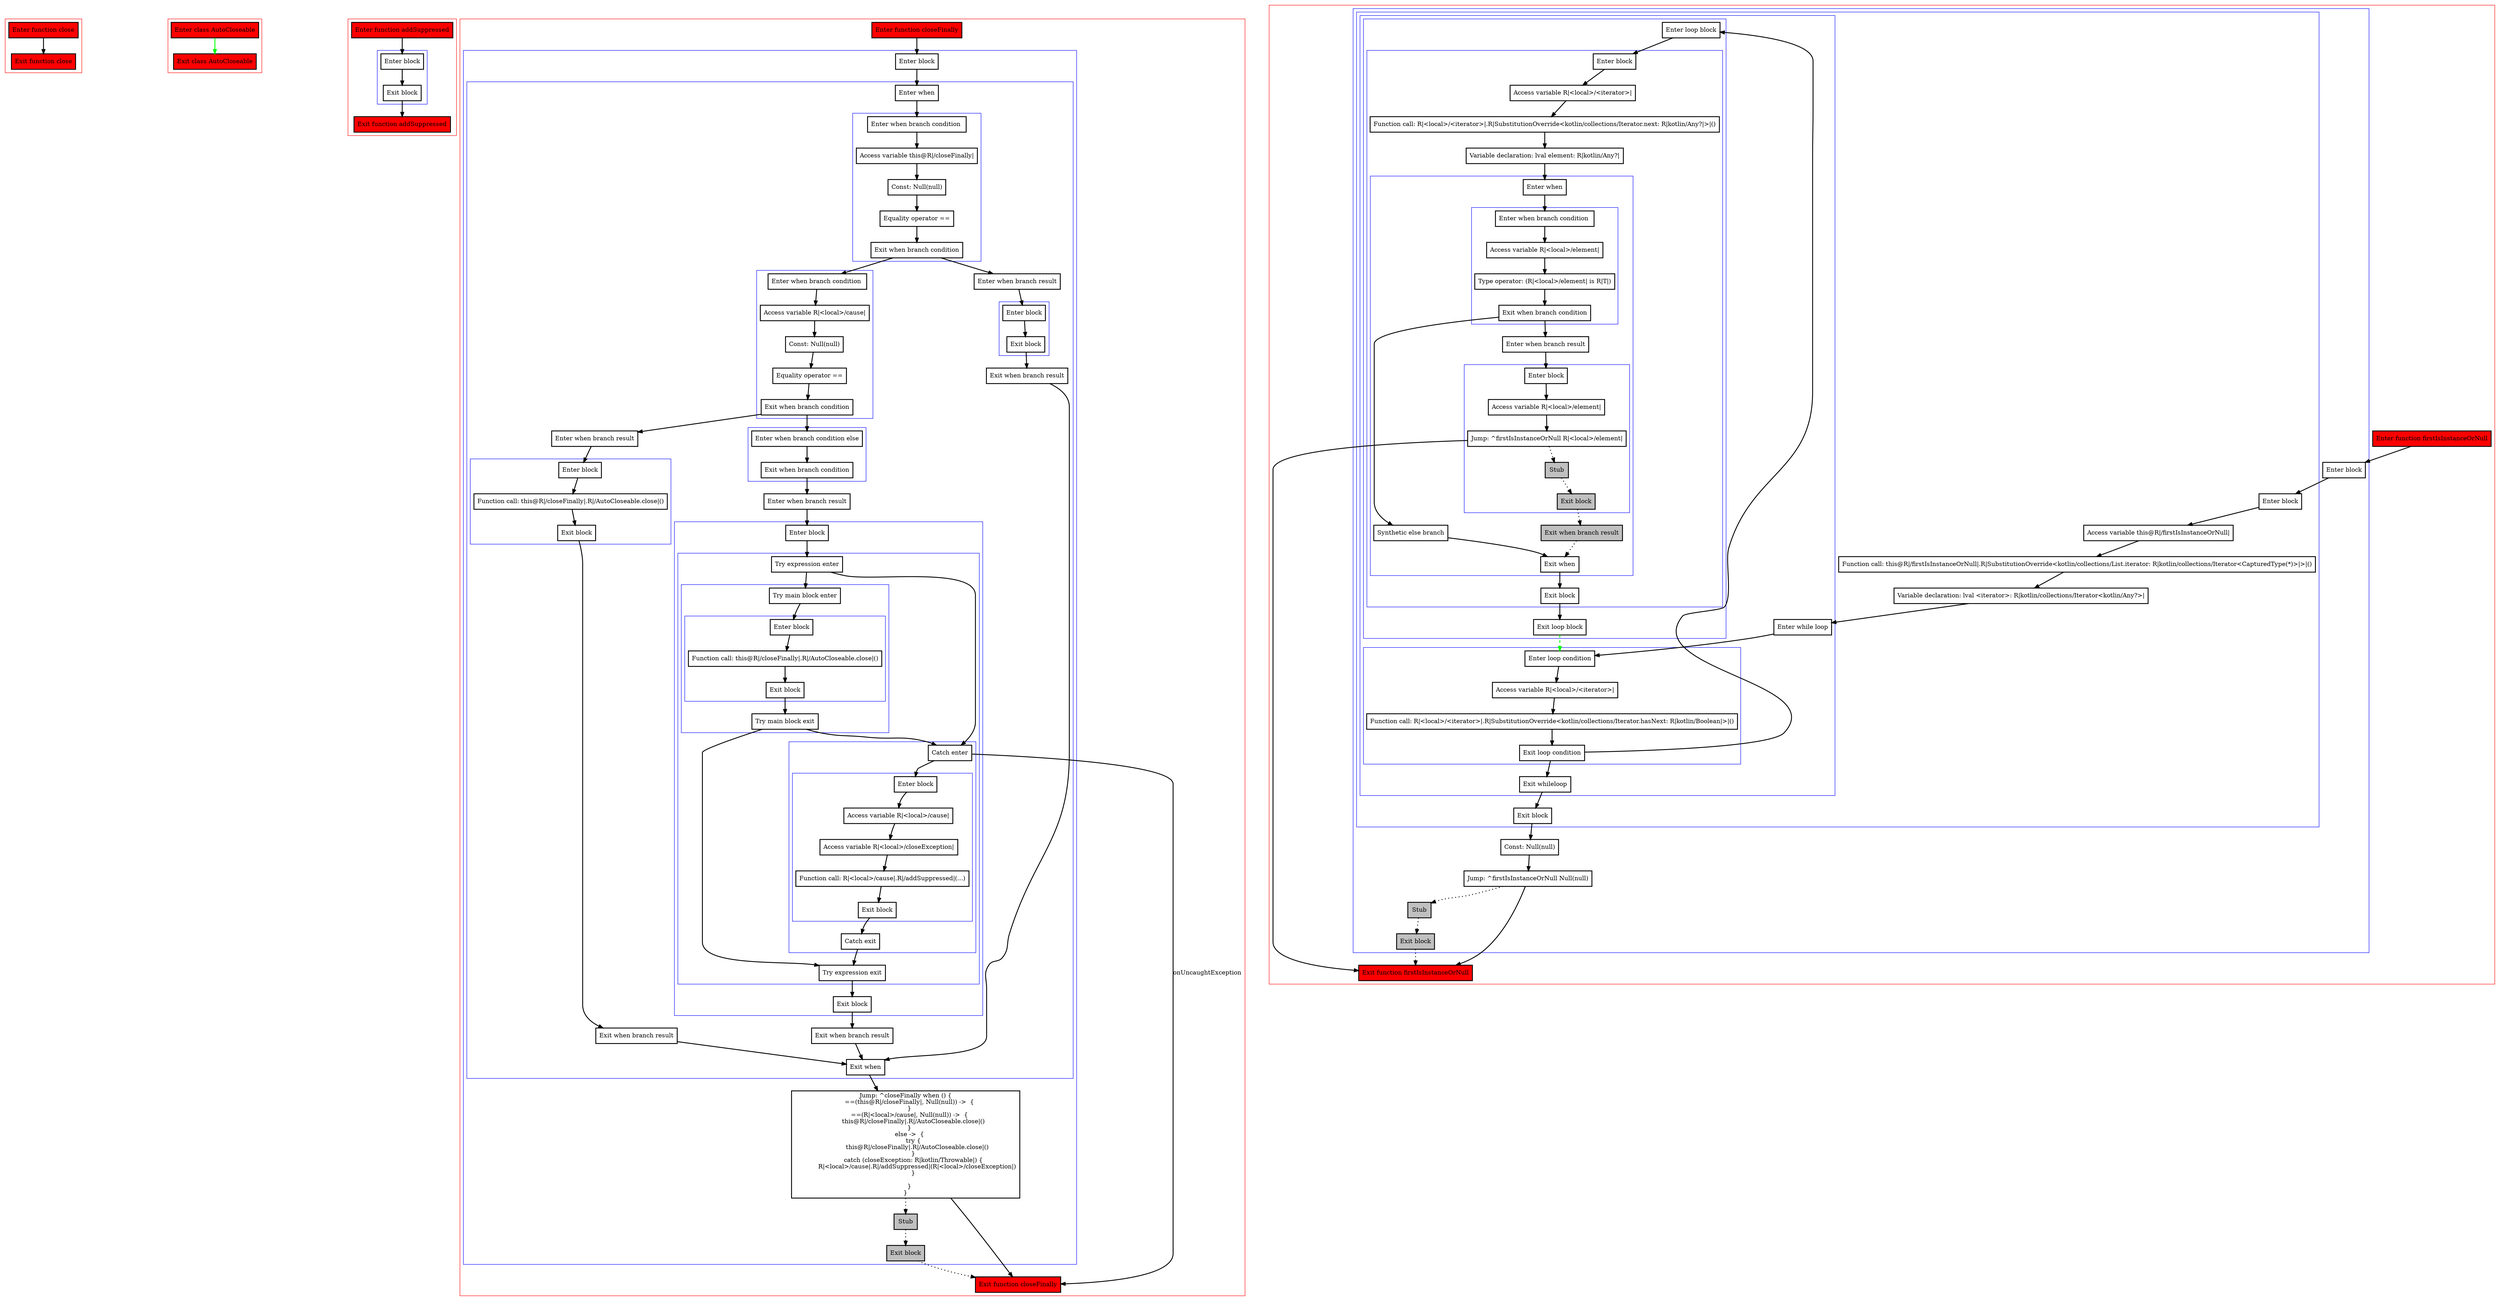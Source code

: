 digraph complex_kt {
    graph [nodesep=3]
    node [shape=box penwidth=2]
    edge [penwidth=2]

    subgraph cluster_0 {
        color=red
        0 [label="Enter function close" style="filled" fillcolor=red];
        1 [label="Exit function close" style="filled" fillcolor=red];
    }
    0 -> {1};

    subgraph cluster_1 {
        color=red
        2 [label="Enter class AutoCloseable" style="filled" fillcolor=red];
        3 [label="Exit class AutoCloseable" style="filled" fillcolor=red];
    }
    2 -> {3} [color=green];

    subgraph cluster_2 {
        color=red
        4 [label="Enter function addSuppressed" style="filled" fillcolor=red];
        subgraph cluster_3 {
            color=blue
            5 [label="Enter block"];
            6 [label="Exit block"];
        }
        7 [label="Exit function addSuppressed" style="filled" fillcolor=red];
    }
    4 -> {5};
    5 -> {6};
    6 -> {7};

    subgraph cluster_4 {
        color=red
        8 [label="Enter function closeFinally" style="filled" fillcolor=red];
        subgraph cluster_5 {
            color=blue
            9 [label="Enter block"];
            subgraph cluster_6 {
                color=blue
                10 [label="Enter when"];
                subgraph cluster_7 {
                    color=blue
                    11 [label="Enter when branch condition "];
                    12 [label="Access variable this@R|/closeFinally|"];
                    13 [label="Const: Null(null)"];
                    14 [label="Equality operator =="];
                    15 [label="Exit when branch condition"];
                }
                subgraph cluster_8 {
                    color=blue
                    16 [label="Enter when branch condition "];
                    17 [label="Access variable R|<local>/cause|"];
                    18 [label="Const: Null(null)"];
                    19 [label="Equality operator =="];
                    20 [label="Exit when branch condition"];
                }
                subgraph cluster_9 {
                    color=blue
                    21 [label="Enter when branch condition else"];
                    22 [label="Exit when branch condition"];
                }
                23 [label="Enter when branch result"];
                subgraph cluster_10 {
                    color=blue
                    24 [label="Enter block"];
                    subgraph cluster_11 {
                        color=blue
                        25 [label="Try expression enter"];
                        subgraph cluster_12 {
                            color=blue
                            26 [label="Try main block enter"];
                            subgraph cluster_13 {
                                color=blue
                                27 [label="Enter block"];
                                28 [label="Function call: this@R|/closeFinally|.R|/AutoCloseable.close|()"];
                                29 [label="Exit block"];
                            }
                            30 [label="Try main block exit"];
                        }
                        subgraph cluster_14 {
                            color=blue
                            31 [label="Catch enter"];
                            subgraph cluster_15 {
                                color=blue
                                32 [label="Enter block"];
                                33 [label="Access variable R|<local>/cause|"];
                                34 [label="Access variable R|<local>/closeException|"];
                                35 [label="Function call: R|<local>/cause|.R|/addSuppressed|(...)"];
                                36 [label="Exit block"];
                            }
                            37 [label="Catch exit"];
                        }
                        38 [label="Try expression exit"];
                    }
                    39 [label="Exit block"];
                }
                40 [label="Exit when branch result"];
                41 [label="Enter when branch result"];
                subgraph cluster_16 {
                    color=blue
                    42 [label="Enter block"];
                    43 [label="Function call: this@R|/closeFinally|.R|/AutoCloseable.close|()"];
                    44 [label="Exit block"];
                }
                45 [label="Exit when branch result"];
                46 [label="Enter when branch result"];
                subgraph cluster_17 {
                    color=blue
                    47 [label="Enter block"];
                    48 [label="Exit block"];
                }
                49 [label="Exit when branch result"];
                50 [label="Exit when"];
            }
            51 [label="Jump: ^closeFinally when () {
    ==(this@R|/closeFinally|, Null(null)) ->  {
    }
    ==(R|<local>/cause|, Null(null)) ->  {
        this@R|/closeFinally|.R|/AutoCloseable.close|()
    }
    else ->  {
        try {
            this@R|/closeFinally|.R|/AutoCloseable.close|()
        }
        catch (closeException: R|kotlin/Throwable|) {
            R|<local>/cause|.R|/addSuppressed|(R|<local>/closeException|)
        }

    }
}
"];
            52 [label="Stub" style="filled" fillcolor=gray];
            53 [label="Exit block" style="filled" fillcolor=gray];
        }
        54 [label="Exit function closeFinally" style="filled" fillcolor=red];
    }
    8 -> {9};
    9 -> {10};
    10 -> {11};
    11 -> {12};
    12 -> {13};
    13 -> {14};
    14 -> {15};
    15 -> {46 16};
    16 -> {17};
    17 -> {18};
    18 -> {19};
    19 -> {20};
    20 -> {41 21};
    21 -> {22};
    22 -> {23};
    23 -> {24};
    24 -> {25};
    25 -> {26 31};
    26 -> {27};
    27 -> {28};
    28 -> {29};
    29 -> {30};
    30 -> {38 31};
    31 -> {32};
    31 -> {54}    [label=onUncaughtException];
    32 -> {33};
    33 -> {34};
    34 -> {35};
    35 -> {36};
    36 -> {37};
    37 -> {38};
    38 -> {39};
    39 -> {40};
    40 -> {50};
    41 -> {42};
    42 -> {43};
    43 -> {44};
    44 -> {45};
    45 -> {50};
    46 -> {47};
    47 -> {48};
    48 -> {49};
    49 -> {50};
    50 -> {51};
    51 -> {54};
    51 -> {52} [style=dotted];
    52 -> {53} [style=dotted];
    53 -> {54} [style=dotted];

    subgraph cluster_18 {
        color=red
        55 [label="Enter function firstIsInstanceOrNull" style="filled" fillcolor=red];
        subgraph cluster_19 {
            color=blue
            56 [label="Enter block"];
            subgraph cluster_20 {
                color=blue
                57 [label="Enter block"];
                58 [label="Access variable this@R|/firstIsInstanceOrNull|"];
                59 [label="Function call: this@R|/firstIsInstanceOrNull|.R|SubstitutionOverride<kotlin/collections/List.iterator: R|kotlin/collections/Iterator<CapturedType(*)>|>|()"];
                60 [label="Variable declaration: lval <iterator>: R|kotlin/collections/Iterator<kotlin/Any?>|"];
                subgraph cluster_21 {
                    color=blue
                    61 [label="Enter while loop"];
                    subgraph cluster_22 {
                        color=blue
                        62 [label="Enter loop condition"];
                        63 [label="Access variable R|<local>/<iterator>|"];
                        64 [label="Function call: R|<local>/<iterator>|.R|SubstitutionOverride<kotlin/collections/Iterator.hasNext: R|kotlin/Boolean|>|()"];
                        65 [label="Exit loop condition"];
                    }
                    subgraph cluster_23 {
                        color=blue
                        66 [label="Enter loop block"];
                        subgraph cluster_24 {
                            color=blue
                            67 [label="Enter block"];
                            68 [label="Access variable R|<local>/<iterator>|"];
                            69 [label="Function call: R|<local>/<iterator>|.R|SubstitutionOverride<kotlin/collections/Iterator.next: R|kotlin/Any?|>|()"];
                            70 [label="Variable declaration: lval element: R|kotlin/Any?|"];
                            subgraph cluster_25 {
                                color=blue
                                71 [label="Enter when"];
                                subgraph cluster_26 {
                                    color=blue
                                    72 [label="Enter when branch condition "];
                                    73 [label="Access variable R|<local>/element|"];
                                    74 [label="Type operator: (R|<local>/element| is R|T|)"];
                                    75 [label="Exit when branch condition"];
                                }
                                76 [label="Synthetic else branch"];
                                77 [label="Enter when branch result"];
                                subgraph cluster_27 {
                                    color=blue
                                    78 [label="Enter block"];
                                    79 [label="Access variable R|<local>/element|"];
                                    80 [label="Jump: ^firstIsInstanceOrNull R|<local>/element|"];
                                    81 [label="Stub" style="filled" fillcolor=gray];
                                    82 [label="Exit block" style="filled" fillcolor=gray];
                                }
                                83 [label="Exit when branch result" style="filled" fillcolor=gray];
                                84 [label="Exit when"];
                            }
                            85 [label="Exit block"];
                        }
                        86 [label="Exit loop block"];
                    }
                    87 [label="Exit whileloop"];
                }
                88 [label="Exit block"];
            }
            89 [label="Const: Null(null)"];
            90 [label="Jump: ^firstIsInstanceOrNull Null(null)"];
            91 [label="Stub" style="filled" fillcolor=gray];
            92 [label="Exit block" style="filled" fillcolor=gray];
        }
        93 [label="Exit function firstIsInstanceOrNull" style="filled" fillcolor=red];
    }
    55 -> {56};
    56 -> {57};
    57 -> {58};
    58 -> {59};
    59 -> {60};
    60 -> {61};
    61 -> {62};
    62 -> {63};
    63 -> {64};
    64 -> {65};
    65 -> {87 66};
    66 -> {67};
    67 -> {68};
    68 -> {69};
    69 -> {70};
    70 -> {71};
    71 -> {72};
    72 -> {73};
    73 -> {74};
    74 -> {75};
    75 -> {77 76};
    76 -> {84};
    77 -> {78};
    78 -> {79};
    79 -> {80};
    80 -> {93};
    80 -> {81} [style=dotted];
    81 -> {82} [style=dotted];
    82 -> {83} [style=dotted];
    83 -> {84} [style=dotted];
    84 -> {85};
    85 -> {86};
    86 -> {62} [color=green style=dashed];
    87 -> {88};
    88 -> {89};
    89 -> {90};
    90 -> {93};
    90 -> {91} [style=dotted];
    91 -> {92} [style=dotted];
    92 -> {93} [style=dotted];

}
